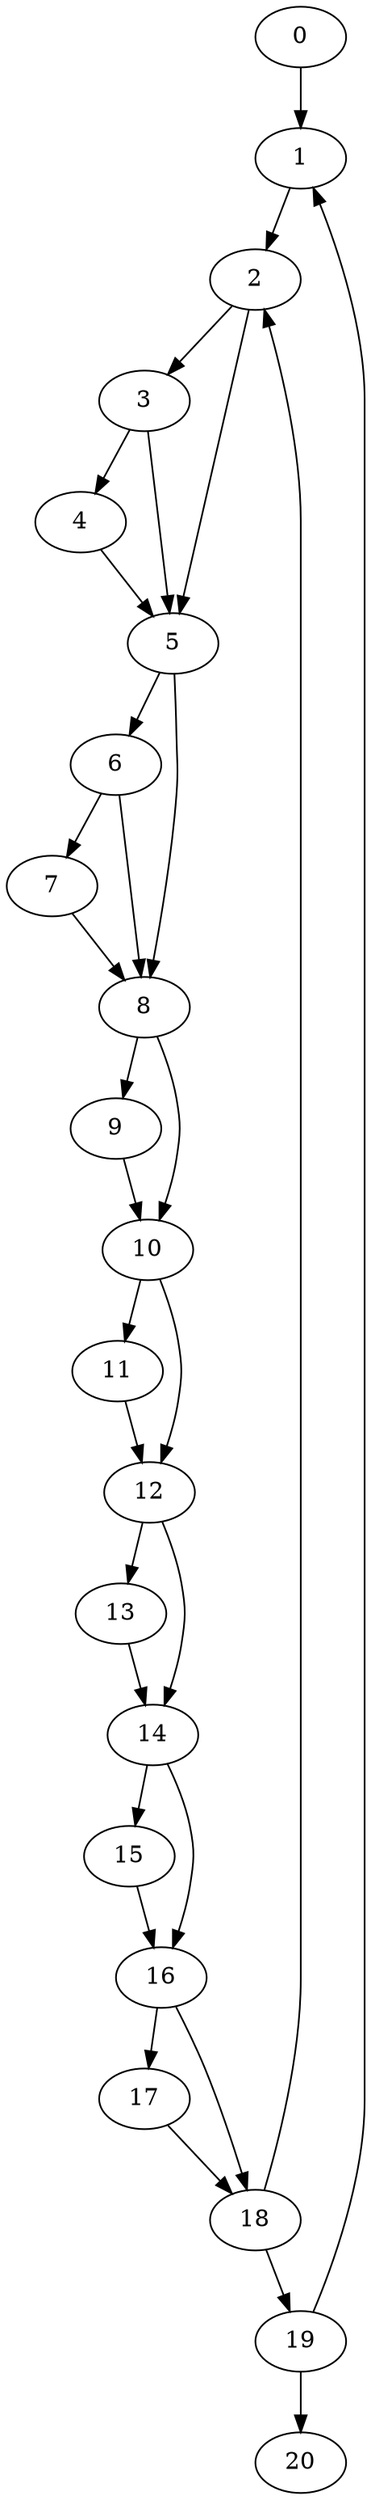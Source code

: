 digraph {
	0
	1
	2
	3
	4
	5
	6
	7
	8
	9
	10
	11
	12
	13
	14
	15
	16
	17
	18
	19
	20
	8 -> 9
	10 -> 12
	11 -> 12
	12 -> 14
	13 -> 14
	19 -> 20
	1 -> 2
	18 -> 2
	3 -> 5
	4 -> 5
	2 -> 5
	12 -> 13
	14 -> 15
	16 -> 18
	17 -> 18
	5 -> 8
	6 -> 8
	7 -> 8
	8 -> 10
	9 -> 10
	10 -> 11
	18 -> 19
	0 -> 1
	19 -> 1
	14 -> 16
	15 -> 16
	16 -> 17
	6 -> 7
	2 -> 3
	3 -> 4
	5 -> 6
}
